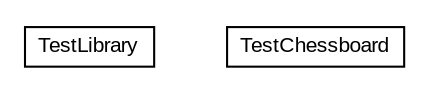 #!/usr/local/bin/dot
#
# Class diagram 
# Generated by UMLGraph version R5_6 (http://www.umlgraph.org/)
#

digraph G {
	edge [fontname="arial",fontsize=10,labelfontname="arial",labelfontsize=10];
	node [fontname="arial",fontsize=10,shape=plaintext];
	nodesep=0.25;
	ranksep=0.5;
	// xml.third_party.jaxb.TestLibrary
	c8594 [label=<<table title="xml.third_party.jaxb.TestLibrary" border="0" cellborder="1" cellspacing="0" cellpadding="2" port="p" href="./TestLibrary.html">
		<tr><td><table border="0" cellspacing="0" cellpadding="1">
<tr><td align="center" balign="center"> TestLibrary </td></tr>
		</table></td></tr>
		</table>>, URL="./TestLibrary.html", fontname="arial", fontcolor="black", fontsize=10.0];
	// xml.third_party.jaxb.TestChessboard
	c8595 [label=<<table title="xml.third_party.jaxb.TestChessboard" border="0" cellborder="1" cellspacing="0" cellpadding="2" port="p" href="./TestChessboard.html">
		<tr><td><table border="0" cellspacing="0" cellpadding="1">
<tr><td align="center" balign="center"> TestChessboard </td></tr>
		</table></td></tr>
		</table>>, URL="./TestChessboard.html", fontname="arial", fontcolor="black", fontsize=10.0];
}

